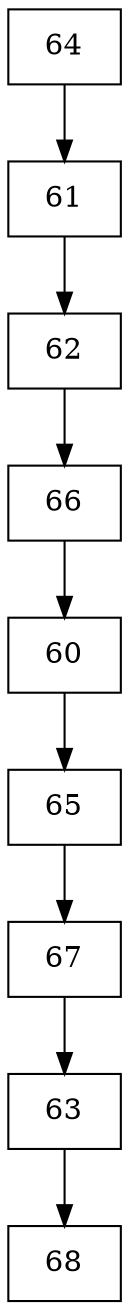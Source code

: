 digraph G {
  node [shape=record];
  node0 [label="{64}"];
  node0 -> node1;
  node1 [label="{61}"];
  node1 -> node2;
  node2 [label="{62}"];
  node2 -> node3;
  node3 [label="{66}"];
  node3 -> node4;
  node4 [label="{60}"];
  node4 -> node5;
  node5 [label="{65}"];
  node5 -> node6;
  node6 [label="{67}"];
  node6 -> node7;
  node7 [label="{63}"];
  node7 -> node8;
  node8 [label="{68}"];
}
